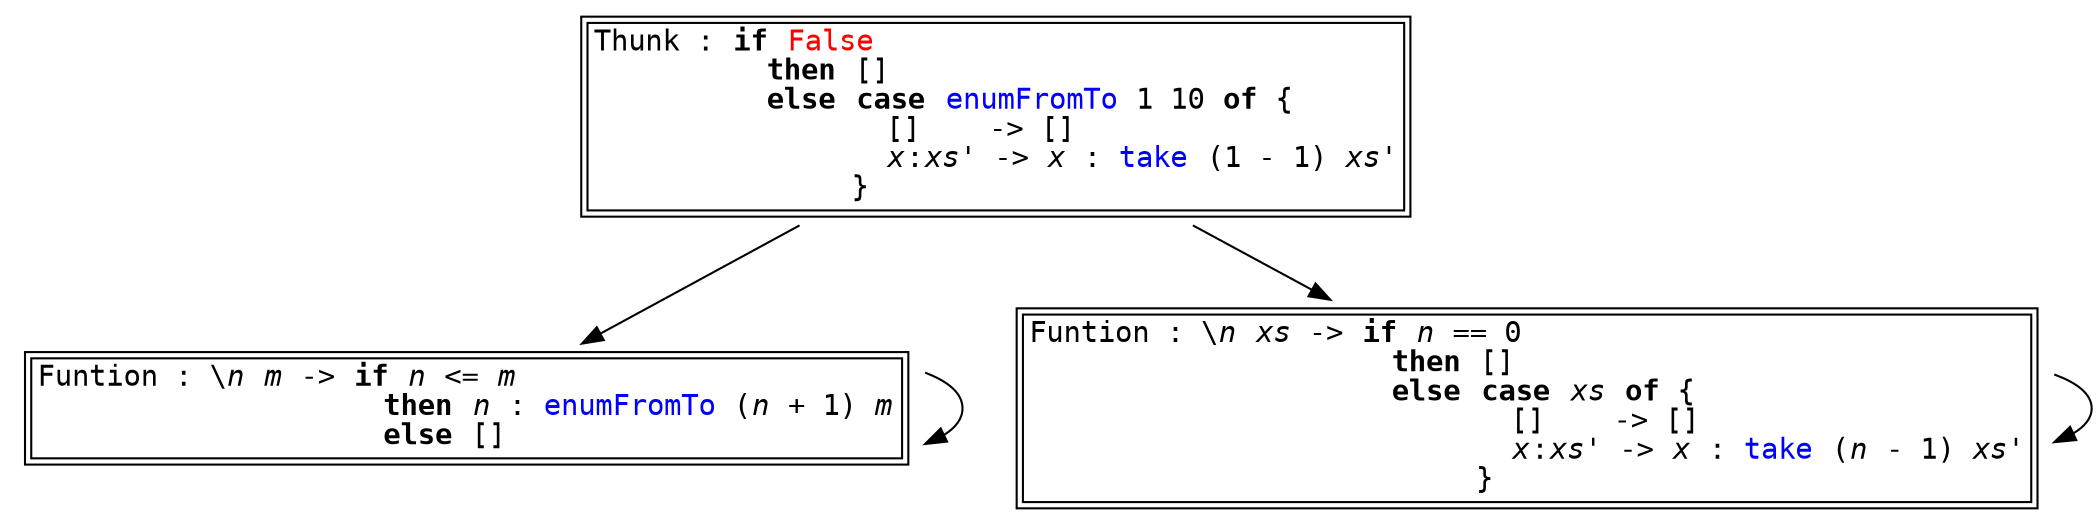 digraph G {
node [ fontname=monospace, shape=plaintext ];
s0[label=<<TABLE ALIGN="LEFT"><TR><TD BALIGN="LEFT" ALIGN="LEFT">Funtion&nbsp;:&nbsp;\<I>n</I>&nbsp;<I>m</I>&nbsp;-&gt;&nbsp;<B>if</B>&nbsp;<I>n</I>&nbsp;&lt;=&nbsp;<I>m</I>&nbsp;&nbsp;&nbsp;&nbsp;&nbsp;&nbsp;&nbsp;&nbsp;&nbsp;&nbsp;&nbsp;&nbsp;&nbsp;&nbsp;&nbsp;&nbsp;&nbsp;&nbsp;&nbsp;&nbsp;&nbsp;&nbsp;<BR />&nbsp;&nbsp;&nbsp;&nbsp;&nbsp;&nbsp;&nbsp;&nbsp;&nbsp;&nbsp;&nbsp;&nbsp;&nbsp;&nbsp;&nbsp;&nbsp;&nbsp;&nbsp;&nbsp;&nbsp;<B>then</B>&nbsp;<I>n</I>&nbsp;:&nbsp;<FONT COLOR="blue">enumFromTo</FONT>&nbsp;(<I>n</I>&nbsp;+&nbsp;1)&nbsp;<I>m</I><BR />&nbsp;&nbsp;&nbsp;&nbsp;&nbsp;&nbsp;&nbsp;&nbsp;&nbsp;&nbsp;&nbsp;&nbsp;&nbsp;&nbsp;&nbsp;&nbsp;&nbsp;&nbsp;&nbsp;&nbsp;<B>else</B>&nbsp;[]&nbsp;&nbsp;&nbsp;&nbsp;&nbsp;&nbsp;&nbsp;&nbsp;&nbsp;&nbsp;&nbsp;&nbsp;&nbsp;&nbsp;&nbsp;&nbsp;&nbsp;&nbsp;&nbsp;&nbsp;&nbsp;&nbsp;<BR /></TD></TR></TABLE>>];
s0 -> s0;
s1[label=<<TABLE ALIGN="LEFT"><TR><TD BALIGN="LEFT" ALIGN="LEFT">Thunk&nbsp;:&nbsp;<B>if</B>&nbsp;<FONT COLOR="red">False</FONT>&nbsp;&nbsp;&nbsp;&nbsp;&nbsp;&nbsp;&nbsp;&nbsp;&nbsp;&nbsp;&nbsp;&nbsp;&nbsp;&nbsp;&nbsp;&nbsp;&nbsp;&nbsp;&nbsp;&nbsp;&nbsp;&nbsp;&nbsp;&nbsp;&nbsp;&nbsp;&nbsp;&nbsp;&nbsp;&nbsp;<BR />&nbsp;&nbsp;&nbsp;&nbsp;&nbsp;&nbsp;&nbsp;&nbsp;&nbsp;&nbsp;<B>then</B>&nbsp;[]&nbsp;&nbsp;&nbsp;&nbsp;&nbsp;&nbsp;&nbsp;&nbsp;&nbsp;&nbsp;&nbsp;&nbsp;&nbsp;&nbsp;&nbsp;&nbsp;&nbsp;&nbsp;&nbsp;&nbsp;&nbsp;&nbsp;&nbsp;&nbsp;&nbsp;&nbsp;&nbsp;&nbsp;&nbsp;<BR />&nbsp;&nbsp;&nbsp;&nbsp;&nbsp;&nbsp;&nbsp;&nbsp;&nbsp;&nbsp;<B>else</B>&nbsp;<B>case</B>&nbsp;<FONT COLOR="blue">enumFromTo</FONT>&nbsp;1&nbsp;10&nbsp;<B>of</B>&nbsp;{&nbsp;&nbsp;&nbsp;&nbsp;&nbsp;&nbsp;<BR />&nbsp;&nbsp;&nbsp;&nbsp;&nbsp;&nbsp;&nbsp;&nbsp;&nbsp;&nbsp;&nbsp;&nbsp;&nbsp;&nbsp;&nbsp;&nbsp;&nbsp;[]&nbsp;&nbsp;&nbsp;&nbsp;-&gt;&nbsp;[]&nbsp;&nbsp;&nbsp;&nbsp;&nbsp;&nbsp;&nbsp;&nbsp;&nbsp;&nbsp;&nbsp;&nbsp;&nbsp;&nbsp;&nbsp;&nbsp;&nbsp;&nbsp;<BR />&nbsp;&nbsp;&nbsp;&nbsp;&nbsp;&nbsp;&nbsp;&nbsp;&nbsp;&nbsp;&nbsp;&nbsp;&nbsp;&nbsp;&nbsp;&nbsp;&nbsp;<I>x</I>:<I>xs'</I>&nbsp;-&gt;&nbsp;<I>x</I>&nbsp;:&nbsp;<FONT COLOR="blue">take</FONT>&nbsp;(1&nbsp;-&nbsp;1)&nbsp;<I>xs'</I><BR />&nbsp;&nbsp;&nbsp;&nbsp;&nbsp;&nbsp;&nbsp;&nbsp;&nbsp;&nbsp;&nbsp;&nbsp;&nbsp;&nbsp;&nbsp;}&nbsp;&nbsp;&nbsp;&nbsp;&nbsp;&nbsp;&nbsp;&nbsp;&nbsp;&nbsp;&nbsp;&nbsp;&nbsp;&nbsp;&nbsp;&nbsp;&nbsp;&nbsp;&nbsp;&nbsp;&nbsp;&nbsp;&nbsp;&nbsp;&nbsp;&nbsp;&nbsp;&nbsp;&nbsp;&nbsp;<BR /></TD></TR></TABLE>>];
s1 -> s0, s2;
s2[label=<<TABLE ALIGN="LEFT"><TR><TD BALIGN="LEFT" ALIGN="LEFT">Funtion&nbsp;:&nbsp;\<I>n</I>&nbsp;<I>xs</I>&nbsp;-&gt;&nbsp;<B>if</B>&nbsp;<I>n</I>&nbsp;==&nbsp;0&nbsp;&nbsp;&nbsp;&nbsp;&nbsp;&nbsp;&nbsp;&nbsp;&nbsp;&nbsp;&nbsp;&nbsp;&nbsp;&nbsp;&nbsp;&nbsp;&nbsp;&nbsp;&nbsp;&nbsp;&nbsp;&nbsp;&nbsp;&nbsp;&nbsp;&nbsp;&nbsp;&nbsp;&nbsp;<BR />&nbsp;&nbsp;&nbsp;&nbsp;&nbsp;&nbsp;&nbsp;&nbsp;&nbsp;&nbsp;&nbsp;&nbsp;&nbsp;&nbsp;&nbsp;&nbsp;&nbsp;&nbsp;&nbsp;&nbsp;&nbsp;<B>then</B>&nbsp;[]&nbsp;&nbsp;&nbsp;&nbsp;&nbsp;&nbsp;&nbsp;&nbsp;&nbsp;&nbsp;&nbsp;&nbsp;&nbsp;&nbsp;&nbsp;&nbsp;&nbsp;&nbsp;&nbsp;&nbsp;&nbsp;&nbsp;&nbsp;&nbsp;&nbsp;&nbsp;&nbsp;&nbsp;&nbsp;<BR />&nbsp;&nbsp;&nbsp;&nbsp;&nbsp;&nbsp;&nbsp;&nbsp;&nbsp;&nbsp;&nbsp;&nbsp;&nbsp;&nbsp;&nbsp;&nbsp;&nbsp;&nbsp;&nbsp;&nbsp;&nbsp;<B>else</B>&nbsp;<B>case</B>&nbsp;<I>xs</I>&nbsp;<B>of</B>&nbsp;{&nbsp;&nbsp;&nbsp;&nbsp;&nbsp;&nbsp;&nbsp;&nbsp;&nbsp;&nbsp;&nbsp;&nbsp;&nbsp;&nbsp;&nbsp;&nbsp;&nbsp;&nbsp;&nbsp;<BR />&nbsp;&nbsp;&nbsp;&nbsp;&nbsp;&nbsp;&nbsp;&nbsp;&nbsp;&nbsp;&nbsp;&nbsp;&nbsp;&nbsp;&nbsp;&nbsp;&nbsp;&nbsp;&nbsp;&nbsp;&nbsp;&nbsp;&nbsp;&nbsp;&nbsp;&nbsp;&nbsp;&nbsp;[]&nbsp;&nbsp;&nbsp;&nbsp;-&gt;&nbsp;[]&nbsp;&nbsp;&nbsp;&nbsp;&nbsp;&nbsp;&nbsp;&nbsp;&nbsp;&nbsp;&nbsp;&nbsp;&nbsp;&nbsp;&nbsp;&nbsp;&nbsp;&nbsp;<BR />&nbsp;&nbsp;&nbsp;&nbsp;&nbsp;&nbsp;&nbsp;&nbsp;&nbsp;&nbsp;&nbsp;&nbsp;&nbsp;&nbsp;&nbsp;&nbsp;&nbsp;&nbsp;&nbsp;&nbsp;&nbsp;&nbsp;&nbsp;&nbsp;&nbsp;&nbsp;&nbsp;&nbsp;<I>x</I>:<I>xs'</I>&nbsp;-&gt;&nbsp;<I>x</I>&nbsp;:&nbsp;<FONT COLOR="blue">take</FONT>&nbsp;(<I>n</I>&nbsp;-&nbsp;1)&nbsp;<I>xs'</I><BR />&nbsp;&nbsp;&nbsp;&nbsp;&nbsp;&nbsp;&nbsp;&nbsp;&nbsp;&nbsp;&nbsp;&nbsp;&nbsp;&nbsp;&nbsp;&nbsp;&nbsp;&nbsp;&nbsp;&nbsp;&nbsp;&nbsp;&nbsp;&nbsp;&nbsp;&nbsp;}&nbsp;&nbsp;&nbsp;&nbsp;&nbsp;&nbsp;&nbsp;&nbsp;&nbsp;&nbsp;&nbsp;&nbsp;&nbsp;&nbsp;&nbsp;&nbsp;&nbsp;&nbsp;&nbsp;&nbsp;&nbsp;&nbsp;&nbsp;&nbsp;&nbsp;&nbsp;&nbsp;&nbsp;&nbsp;&nbsp;<BR /></TD></TR></TABLE>>];
s2 -> s2;
}